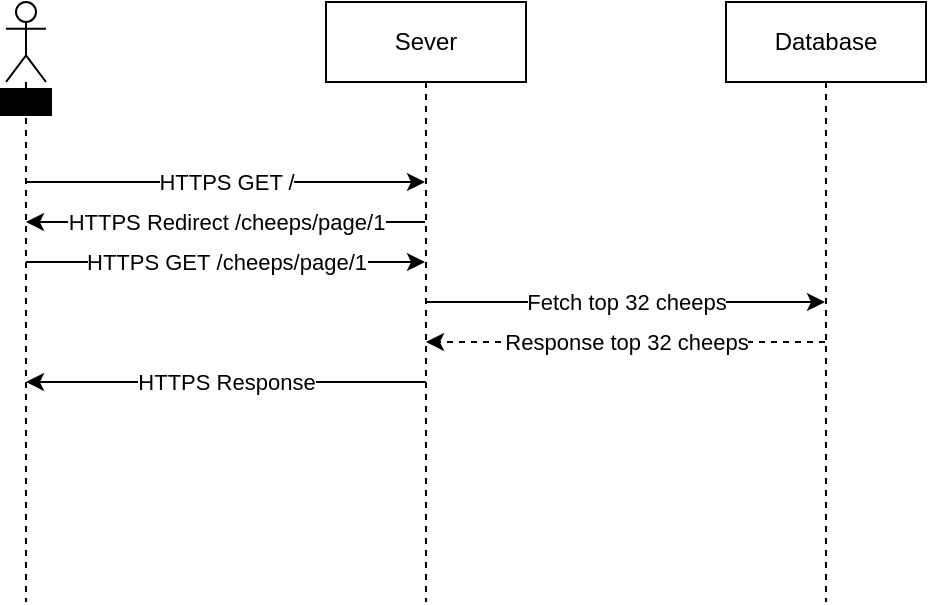 <mxfile>
    <diagram id="BXLqIvPAlirHDHdfdHFH" name="Page-1">
        <mxGraphModel dx="724" dy="563" grid="1" gridSize="10" guides="1" tooltips="1" connect="1" arrows="1" fold="1" page="1" pageScale="1" pageWidth="850" pageHeight="1100" math="0" shadow="0">
            <root>
                <mxCell id="0"/>
                <mxCell id="1" parent="0"/>
                <mxCell id="6" value="HTTPS GET /" style="edgeStyle=none;html=1;" edge="1" parent="1" source="2" target="3">
                    <mxGeometry relative="1" as="geometry">
                        <Array as="points">
                            <mxPoint x="220" y="210"/>
                        </Array>
                    </mxGeometry>
                </mxCell>
                <mxCell id="8" value="HTTPS GET&amp;nbsp;/cheeps/page/1" style="edgeStyle=none;html=1;" edge="1" parent="1" source="2" target="3">
                    <mxGeometry relative="1" as="geometry">
                        <Array as="points">
                            <mxPoint x="220" y="250"/>
                        </Array>
                    </mxGeometry>
                </mxCell>
                <mxCell id="2" value="&lt;span style=&quot;background-color: rgb(0, 0, 0);&quot;&gt;User&lt;/span&gt;" style="shape=umlLifeline;participant=umlActor;perimeter=lifelinePerimeter;whiteSpace=wrap;html=1;container=1;collapsible=0;recursiveResize=0;verticalAlign=top;spacingTop=36;outlineConnect=0;" vertex="1" parent="1">
                    <mxGeometry x="110" y="120" width="20" height="300" as="geometry"/>
                </mxCell>
                <mxCell id="7" value="HTTPS Redirect&amp;nbsp;/cheeps/page/1" style="edgeStyle=none;html=1;" edge="1" parent="1" source="3" target="2">
                    <mxGeometry relative="1" as="geometry">
                        <Array as="points">
                            <mxPoint x="220" y="230"/>
                        </Array>
                    </mxGeometry>
                </mxCell>
                <mxCell id="9" value="Fetch top 32 cheeps" style="edgeStyle=none;html=1;" edge="1" parent="1" source="3" target="4">
                    <mxGeometry relative="1" as="geometry"/>
                </mxCell>
                <mxCell id="3" value="Sever" style="shape=umlLifeline;perimeter=lifelinePerimeter;whiteSpace=wrap;html=1;container=1;collapsible=0;recursiveResize=0;outlineConnect=0;" vertex="1" parent="1">
                    <mxGeometry x="270" y="120" width="100" height="300" as="geometry"/>
                </mxCell>
                <mxCell id="11" value="HTTPS Response" style="edgeStyle=none;html=1;" edge="1" parent="3">
                    <mxGeometry relative="1" as="geometry">
                        <mxPoint x="50" y="190" as="sourcePoint"/>
                        <mxPoint x="-150" y="190" as="targetPoint"/>
                        <Array as="points"/>
                    </mxGeometry>
                </mxCell>
                <mxCell id="10" value="Response top 32 cheeps" style="edgeStyle=none;html=1;dashed=1;" edge="1" parent="1" source="4" target="3">
                    <mxGeometry relative="1" as="geometry">
                        <Array as="points">
                            <mxPoint x="420" y="290"/>
                        </Array>
                    </mxGeometry>
                </mxCell>
                <mxCell id="4" value="Database" style="shape=umlLifeline;perimeter=lifelinePerimeter;whiteSpace=wrap;html=1;container=1;collapsible=0;recursiveResize=0;outlineConnect=0;" vertex="1" parent="1">
                    <mxGeometry x="470" y="120" width="100" height="300" as="geometry"/>
                </mxCell>
            </root>
        </mxGraphModel>
    </diagram>
    <diagram id="o0RuO7J_roNP4nql1a8d" name="Page-2">
        <mxGraphModel dx="499" dy="388" grid="1" gridSize="10" guides="1" tooltips="1" connect="1" arrows="1" fold="1" page="1" pageScale="1" pageWidth="850" pageHeight="1100" math="0" shadow="0">
            <root>
                <mxCell id="0"/>
                <mxCell id="1" parent="0"/>
                <mxCell id="xXHIp6myrqmUcdK698Y4-1" value="HTTPS GET /" style="edgeStyle=none;html=1;" edge="1" parent="1" source="xXHIp6myrqmUcdK698Y4-3" target="xXHIp6myrqmUcdK698Y4-6">
                    <mxGeometry relative="1" as="geometry">
                        <Array as="points">
                            <mxPoint x="220" y="210"/>
                        </Array>
                    </mxGeometry>
                </mxCell>
                <mxCell id="xXHIp6myrqmUcdK698Y4-2" value="HTTPS GET&amp;nbsp;/cheeps/page/1" style="edgeStyle=none;html=1;" edge="1" parent="1" source="xXHIp6myrqmUcdK698Y4-3" target="xXHIp6myrqmUcdK698Y4-6">
                    <mxGeometry relative="1" as="geometry">
                        <Array as="points">
                            <mxPoint x="220" y="250"/>
                        </Array>
                    </mxGeometry>
                </mxCell>
                <mxCell id="dBDaGF6UGQcFVGBSJa-R-2" value="HTTPS POST message&amp;nbsp;" style="edgeStyle=none;html=1;" edge="1" parent="1" source="xXHIp6myrqmUcdK698Y4-3" target="xXHIp6myrqmUcdK698Y4-6">
                    <mxGeometry relative="1" as="geometry">
                        <Array as="points">
                            <mxPoint x="240" y="290"/>
                        </Array>
                    </mxGeometry>
                </mxCell>
                <mxCell id="xXHIp6myrqmUcdK698Y4-3" value="&lt;span style=&quot;background-color: rgb(0, 0, 0);&quot;&gt;User&lt;/span&gt;" style="shape=umlLifeline;participant=umlActor;perimeter=lifelinePerimeter;whiteSpace=wrap;html=1;container=1;collapsible=0;recursiveResize=0;verticalAlign=top;spacingTop=36;outlineConnect=0;" vertex="1" parent="1">
                    <mxGeometry x="110" y="120" width="20" height="300" as="geometry"/>
                </mxCell>
                <mxCell id="xXHIp6myrqmUcdK698Y4-4" value="HTTPS Redirect&amp;nbsp;/cheeps/page/1" style="edgeStyle=none;html=1;" edge="1" parent="1" source="xXHIp6myrqmUcdK698Y4-6" target="xXHIp6myrqmUcdK698Y4-3">
                    <mxGeometry relative="1" as="geometry">
                        <Array as="points">
                            <mxPoint x="220" y="230"/>
                        </Array>
                    </mxGeometry>
                </mxCell>
                <mxCell id="xXHIp6myrqmUcdK698Y4-5" value="Fetch top 32 cheeps" style="edgeStyle=none;html=1;" edge="1" parent="1" source="xXHIp6myrqmUcdK698Y4-6" target="xXHIp6myrqmUcdK698Y4-9">
                    <mxGeometry relative="1" as="geometry">
                        <Array as="points">
                            <mxPoint x="360" y="360"/>
                            <mxPoint x="600" y="360"/>
                        </Array>
                    </mxGeometry>
                </mxCell>
                <mxCell id="dBDaGF6UGQcFVGBSJa-R-4" value="[isUserLogin] insert new Cheep" style="edgeStyle=none;html=1;" edge="1" parent="1" source="xXHIp6myrqmUcdK698Y4-6" target="xXHIp6myrqmUcdK698Y4-9">
                    <mxGeometry relative="1" as="geometry">
                        <Array as="points">
                            <mxPoint x="430" y="340"/>
                        </Array>
                    </mxGeometry>
                </mxCell>
                <mxCell id="xXHIp6myrqmUcdK698Y4-6" value="Sever" style="shape=umlLifeline;perimeter=lifelinePerimeter;whiteSpace=wrap;html=1;container=1;collapsible=0;recursiveResize=0;outlineConnect=0;" vertex="1" parent="1">
                    <mxGeometry x="270" y="120" width="100" height="300" as="geometry"/>
                </mxCell>
                <mxCell id="xXHIp6myrqmUcdK698Y4-7" value="HTTPS Response" style="edgeStyle=none;html=1;" edge="1" parent="xXHIp6myrqmUcdK698Y4-6">
                    <mxGeometry relative="1" as="geometry">
                        <mxPoint x="50" y="280" as="sourcePoint"/>
                        <mxPoint x="-150" y="280" as="targetPoint"/>
                        <Array as="points"/>
                    </mxGeometry>
                </mxCell>
                <mxCell id="xXHIp6myrqmUcdK698Y4-8" value="Response top 32 cheeps" style="edgeStyle=none;html=1;dashed=1;" edge="1" parent="1" source="xXHIp6myrqmUcdK698Y4-9" target="xXHIp6myrqmUcdK698Y4-6">
                    <mxGeometry x="0.03" relative="1" as="geometry">
                        <Array as="points">
                            <mxPoint x="470" y="390"/>
                            <mxPoint x="370" y="390"/>
                        </Array>
                        <mxPoint as="offset"/>
                    </mxGeometry>
                </mxCell>
                <mxCell id="xXHIp6myrqmUcdK698Y4-9" value="Database" style="shape=umlLifeline;perimeter=lifelinePerimeter;whiteSpace=wrap;html=1;container=1;collapsible=0;recursiveResize=0;outlineConnect=0;" vertex="1" parent="1">
                    <mxGeometry x="580" y="120" width="100" height="300" as="geometry"/>
                </mxCell>
                <mxCell id="dBDaGF6UGQcFVGBSJa-R-3" value="isUserLogin =&amp;nbsp; &amp;nbsp;User.Identity.IsAuthenticated" style="edgeStyle=none;html=1;" edge="1" parent="1" source="xXHIp6myrqmUcdK698Y4-6" target="xXHIp6myrqmUcdK698Y4-6">
                    <mxGeometry y="120" relative="1" as="geometry">
                        <Array as="points">
                            <mxPoint x="370" y="300"/>
                            <mxPoint x="370" y="310"/>
                            <mxPoint x="370" y="320"/>
                            <mxPoint x="350" y="320"/>
                        </Array>
                        <mxPoint as="offset"/>
                    </mxGeometry>
                </mxCell>
            </root>
        </mxGraphModel>
    </diagram>
</mxfile>